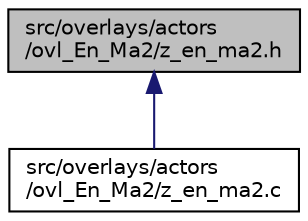 digraph "src/overlays/actors/ovl_En_Ma2/z_en_ma2.h"
{
 // LATEX_PDF_SIZE
  edge [fontname="Helvetica",fontsize="10",labelfontname="Helvetica",labelfontsize="10"];
  node [fontname="Helvetica",fontsize="10",shape=record];
  Node1 [label="src/overlays/actors\l/ovl_En_Ma2/z_en_ma2.h",height=0.2,width=0.4,color="black", fillcolor="grey75", style="filled", fontcolor="black",tooltip=" "];
  Node1 -> Node2 [dir="back",color="midnightblue",fontsize="10",style="solid",fontname="Helvetica"];
  Node2 [label="src/overlays/actors\l/ovl_En_Ma2/z_en_ma2.c",height=0.2,width=0.4,color="black", fillcolor="white", style="filled",URL="$d8/d18/z__en__ma2_8c.html",tooltip=" "];
}
